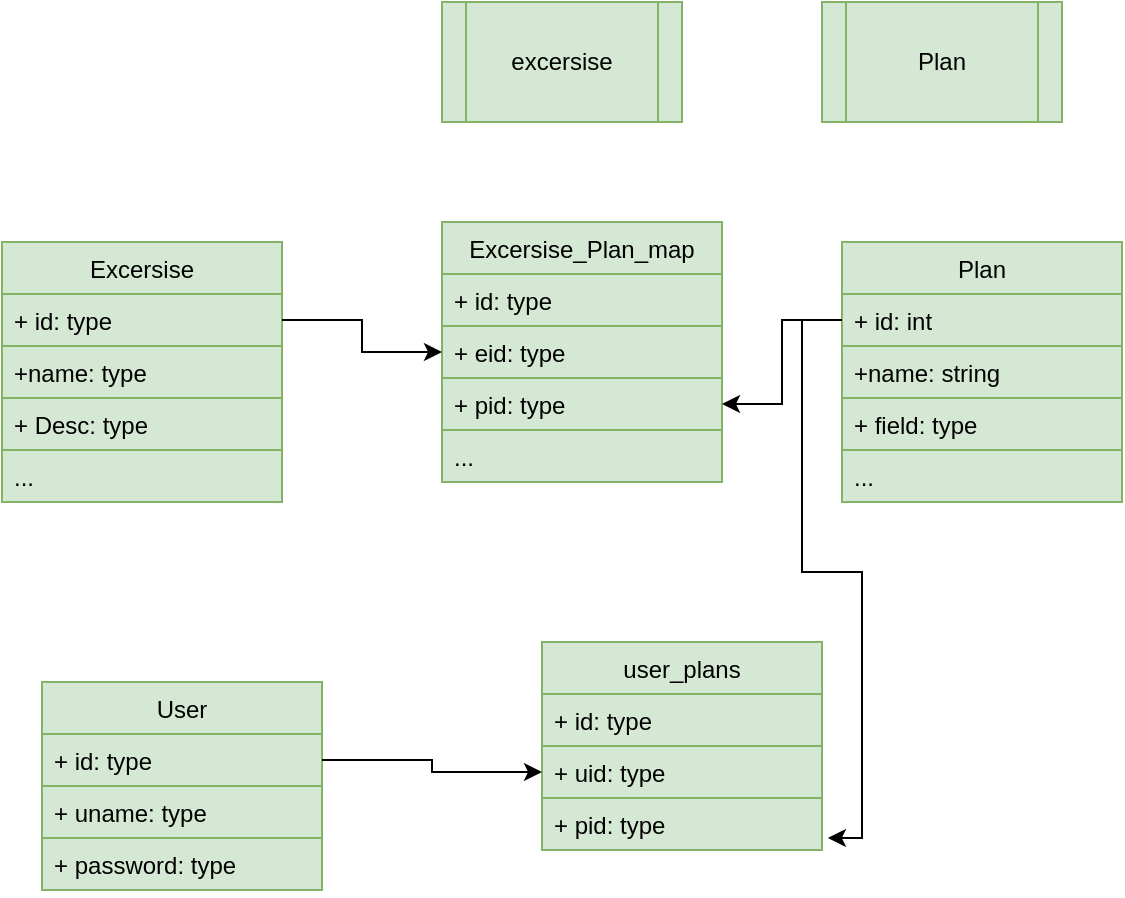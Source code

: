<mxfile version="13.9.9" type="device"><diagram id="SejSPcvv4DZ1Fva_RfQg" name="Page-1"><mxGraphModel dx="784" dy="850" grid="1" gridSize="10" guides="1" tooltips="1" connect="1" arrows="1" fold="1" page="1" pageScale="1" pageWidth="850" pageHeight="1100" math="0" shadow="0"><root><object label="" others="" id="0"><mxCell/></object><mxCell id="1" parent="0"/><mxCell id="g5gEZJd5ht9pKauu_oPM-3" value="excersise" style="shape=process;whiteSpace=wrap;html=1;backgroundOutline=1;fillColor=#d5e8d4;strokeColor=#82b366;" vertex="1" parent="1"><mxGeometry x="470" y="30" width="120" height="60" as="geometry"/></mxCell><mxCell id="g5gEZJd5ht9pKauu_oPM-4" value="Plan" style="shape=process;whiteSpace=wrap;html=1;backgroundOutline=1;fillColor=#d5e8d4;strokeColor=#82b366;" vertex="1" parent="1"><mxGeometry x="660" y="30" width="120" height="60" as="geometry"/></mxCell><mxCell id="g5gEZJd5ht9pKauu_oPM-6" value="Plan" style="swimlane;fontStyle=0;childLayout=stackLayout;horizontal=1;startSize=26;fillColor=#d5e8d4;horizontalStack=0;resizeParent=1;resizeParentMax=0;resizeLast=0;collapsible=1;marginBottom=0;strokeColor=#82b366;" vertex="1" parent="1"><mxGeometry x="670" y="150" width="140" height="104" as="geometry"/></mxCell><mxCell id="g5gEZJd5ht9pKauu_oPM-7" value="+ id: int" style="text;strokeColor=#82b366;fillColor=#d5e8d4;align=left;verticalAlign=top;spacingLeft=4;spacingRight=4;overflow=hidden;rotatable=0;points=[[0,0.5],[1,0.5]];portConstraint=eastwest;" vertex="1" parent="g5gEZJd5ht9pKauu_oPM-6"><mxGeometry y="26" width="140" height="26" as="geometry"/></mxCell><mxCell id="g5gEZJd5ht9pKauu_oPM-8" value="+name: string" style="text;strokeColor=#82b366;fillColor=#d5e8d4;align=left;verticalAlign=top;spacingLeft=4;spacingRight=4;overflow=hidden;rotatable=0;points=[[0,0.5],[1,0.5]];portConstraint=eastwest;" vertex="1" parent="g5gEZJd5ht9pKauu_oPM-6"><mxGeometry y="52" width="140" height="26" as="geometry"/></mxCell><mxCell id="g5gEZJd5ht9pKauu_oPM-9" value="+ field: type" style="text;strokeColor=#82b366;fillColor=#d5e8d4;align=left;verticalAlign=top;spacingLeft=4;spacingRight=4;overflow=hidden;rotatable=0;points=[[0,0.5],[1,0.5]];portConstraint=eastwest;" vertex="1" parent="g5gEZJd5ht9pKauu_oPM-6"><mxGeometry y="78" width="140" height="26" as="geometry"/></mxCell><mxCell id="g5gEZJd5ht9pKauu_oPM-10" value="Excersise" style="swimlane;fontStyle=0;childLayout=stackLayout;horizontal=1;startSize=26;fillColor=#d5e8d4;horizontalStack=0;resizeParent=1;resizeParentMax=0;resizeLast=0;collapsible=1;marginBottom=0;strokeColor=#82b366;" vertex="1" parent="1"><mxGeometry x="250" y="150" width="140" height="104" as="geometry"/></mxCell><mxCell id="g5gEZJd5ht9pKauu_oPM-11" value="+ id: type" style="text;strokeColor=#82b366;fillColor=#d5e8d4;align=left;verticalAlign=top;spacingLeft=4;spacingRight=4;overflow=hidden;rotatable=0;points=[[0,0.5],[1,0.5]];portConstraint=eastwest;" vertex="1" parent="g5gEZJd5ht9pKauu_oPM-10"><mxGeometry y="26" width="140" height="26" as="geometry"/></mxCell><mxCell id="g5gEZJd5ht9pKauu_oPM-12" value="+name: type" style="text;strokeColor=#82b366;fillColor=#d5e8d4;align=left;verticalAlign=top;spacingLeft=4;spacingRight=4;overflow=hidden;rotatable=0;points=[[0,0.5],[1,0.5]];portConstraint=eastwest;" vertex="1" parent="g5gEZJd5ht9pKauu_oPM-10"><mxGeometry y="52" width="140" height="26" as="geometry"/></mxCell><mxCell id="g5gEZJd5ht9pKauu_oPM-13" value="+ Desc: type" style="text;strokeColor=#82b366;fillColor=#d5e8d4;align=left;verticalAlign=top;spacingLeft=4;spacingRight=4;overflow=hidden;rotatable=0;points=[[0,0.5],[1,0.5]];portConstraint=eastwest;" vertex="1" parent="g5gEZJd5ht9pKauu_oPM-10"><mxGeometry y="78" width="140" height="26" as="geometry"/></mxCell><mxCell id="g5gEZJd5ht9pKauu_oPM-18" value="Excersise_Plan_map" style="swimlane;fontStyle=0;childLayout=stackLayout;horizontal=1;startSize=26;fillColor=#d5e8d4;horizontalStack=0;resizeParent=1;resizeParentMax=0;resizeLast=0;collapsible=1;marginBottom=0;strokeColor=#82b366;" vertex="1" parent="1"><mxGeometry x="470" y="140" width="140" height="104" as="geometry"/></mxCell><mxCell id="g5gEZJd5ht9pKauu_oPM-19" value="+ id: type" style="text;strokeColor=#82b366;fillColor=#d5e8d4;align=left;verticalAlign=top;spacingLeft=4;spacingRight=4;overflow=hidden;rotatable=0;points=[[0,0.5],[1,0.5]];portConstraint=eastwest;" vertex="1" parent="g5gEZJd5ht9pKauu_oPM-18"><mxGeometry y="26" width="140" height="26" as="geometry"/></mxCell><mxCell id="g5gEZJd5ht9pKauu_oPM-20" value="+ eid: type" style="text;strokeColor=#82b366;fillColor=#d5e8d4;align=left;verticalAlign=top;spacingLeft=4;spacingRight=4;overflow=hidden;rotatable=0;points=[[0,0.5],[1,0.5]];portConstraint=eastwest;" vertex="1" parent="g5gEZJd5ht9pKauu_oPM-18"><mxGeometry y="52" width="140" height="26" as="geometry"/></mxCell><mxCell id="g5gEZJd5ht9pKauu_oPM-21" value="+ pid: type" style="text;strokeColor=#82b366;fillColor=#d5e8d4;align=left;verticalAlign=top;spacingLeft=4;spacingRight=4;overflow=hidden;rotatable=0;points=[[0,0.5],[1,0.5]];portConstraint=eastwest;" vertex="1" parent="g5gEZJd5ht9pKauu_oPM-18"><mxGeometry y="78" width="140" height="26" as="geometry"/></mxCell><mxCell id="g5gEZJd5ht9pKauu_oPM-23" style="edgeStyle=orthogonalEdgeStyle;rounded=0;orthogonalLoop=1;jettySize=auto;html=1;exitX=1;exitY=0.5;exitDx=0;exitDy=0;entryX=0;entryY=0.5;entryDx=0;entryDy=0;" edge="1" parent="1" source="g5gEZJd5ht9pKauu_oPM-11" target="g5gEZJd5ht9pKauu_oPM-20"><mxGeometry relative="1" as="geometry"/></mxCell><mxCell id="g5gEZJd5ht9pKauu_oPM-26" style="edgeStyle=orthogonalEdgeStyle;rounded=0;orthogonalLoop=1;jettySize=auto;html=1;exitX=0;exitY=0.5;exitDx=0;exitDy=0;entryX=1;entryY=0.5;entryDx=0;entryDy=0;" edge="1" parent="1" source="g5gEZJd5ht9pKauu_oPM-7" target="g5gEZJd5ht9pKauu_oPM-21"><mxGeometry relative="1" as="geometry"/></mxCell><mxCell id="g5gEZJd5ht9pKauu_oPM-27" value="User" style="swimlane;fontStyle=0;childLayout=stackLayout;horizontal=1;startSize=26;fillColor=#d5e8d4;horizontalStack=0;resizeParent=1;resizeParentMax=0;resizeLast=0;collapsible=1;marginBottom=0;strokeColor=#82b366;" vertex="1" parent="1"><mxGeometry x="270" y="370" width="140" height="104" as="geometry"/></mxCell><mxCell id="g5gEZJd5ht9pKauu_oPM-28" value="+ id: type" style="text;strokeColor=#82b366;fillColor=#d5e8d4;align=left;verticalAlign=top;spacingLeft=4;spacingRight=4;overflow=hidden;rotatable=0;points=[[0,0.5],[1,0.5]];portConstraint=eastwest;" vertex="1" parent="g5gEZJd5ht9pKauu_oPM-27"><mxGeometry y="26" width="140" height="26" as="geometry"/></mxCell><mxCell id="g5gEZJd5ht9pKauu_oPM-29" value="+ uname: type" style="text;strokeColor=#82b366;fillColor=#d5e8d4;align=left;verticalAlign=top;spacingLeft=4;spacingRight=4;overflow=hidden;rotatable=0;points=[[0,0.5],[1,0.5]];portConstraint=eastwest;" vertex="1" parent="g5gEZJd5ht9pKauu_oPM-27"><mxGeometry y="52" width="140" height="26" as="geometry"/></mxCell><mxCell id="g5gEZJd5ht9pKauu_oPM-30" value="+ password: type" style="text;strokeColor=#82b366;fillColor=#d5e8d4;align=left;verticalAlign=top;spacingLeft=4;spacingRight=4;overflow=hidden;rotatable=0;points=[[0,0.5],[1,0.5]];portConstraint=eastwest;" vertex="1" parent="g5gEZJd5ht9pKauu_oPM-27"><mxGeometry y="78" width="140" height="26" as="geometry"/></mxCell><object label="user_plans" test="sds" id="g5gEZJd5ht9pKauu_oPM-31"><mxCell style="swimlane;fontStyle=0;childLayout=stackLayout;horizontal=1;startSize=26;fillColor=#d5e8d4;horizontalStack=0;resizeParent=1;resizeParentMax=0;resizeLast=0;collapsible=1;marginBottom=0;strokeColor=#82b366;" vertex="1" parent="1"><mxGeometry x="520" y="350" width="140" height="104" as="geometry"/></mxCell></object><mxCell id="g5gEZJd5ht9pKauu_oPM-32" value="+ id: type" style="text;strokeColor=#82b366;fillColor=#d5e8d4;align=left;verticalAlign=top;spacingLeft=4;spacingRight=4;overflow=hidden;rotatable=0;points=[[0,0.5],[1,0.5]];portConstraint=eastwest;" vertex="1" parent="g5gEZJd5ht9pKauu_oPM-31"><mxGeometry y="26" width="140" height="26" as="geometry"/></mxCell><mxCell id="g5gEZJd5ht9pKauu_oPM-33" value="+ uid: type" style="text;strokeColor=#82b366;fillColor=#d5e8d4;align=left;verticalAlign=top;spacingLeft=4;spacingRight=4;overflow=hidden;rotatable=0;points=[[0,0.5],[1,0.5]];portConstraint=eastwest;" vertex="1" parent="g5gEZJd5ht9pKauu_oPM-31"><mxGeometry y="52" width="140" height="26" as="geometry"/></mxCell><mxCell id="g5gEZJd5ht9pKauu_oPM-34" value="+ pid: type" style="text;strokeColor=#82b366;fillColor=#d5e8d4;align=left;verticalAlign=top;spacingLeft=4;spacingRight=4;overflow=hidden;rotatable=0;points=[[0,0.5],[1,0.5]];portConstraint=eastwest;" vertex="1" parent="g5gEZJd5ht9pKauu_oPM-31"><mxGeometry y="78" width="140" height="26" as="geometry"/></mxCell><mxCell id="g5gEZJd5ht9pKauu_oPM-35" style="edgeStyle=orthogonalEdgeStyle;rounded=0;orthogonalLoop=1;jettySize=auto;html=1;exitX=1;exitY=0.5;exitDx=0;exitDy=0;entryX=0;entryY=0.5;entryDx=0;entryDy=0;" edge="1" parent="1" source="g5gEZJd5ht9pKauu_oPM-28" target="g5gEZJd5ht9pKauu_oPM-33"><mxGeometry relative="1" as="geometry"/></mxCell><mxCell id="g5gEZJd5ht9pKauu_oPM-36" style="edgeStyle=orthogonalEdgeStyle;rounded=0;orthogonalLoop=1;jettySize=auto;html=1;exitX=0;exitY=0.5;exitDx=0;exitDy=0;entryX=1.021;entryY=0.769;entryDx=0;entryDy=0;entryPerimeter=0;" edge="1" parent="1" source="g5gEZJd5ht9pKauu_oPM-7" target="g5gEZJd5ht9pKauu_oPM-34"><mxGeometry relative="1" as="geometry"/></mxCell><mxCell id="g5gEZJd5ht9pKauu_oPM-38" value="..." style="text;strokeColor=#82b366;fillColor=#d5e8d4;align=left;verticalAlign=top;spacingLeft=4;spacingRight=4;overflow=hidden;rotatable=0;points=[[0,0.5],[1,0.5]];portConstraint=eastwest;" vertex="1" parent="1"><mxGeometry x="470" y="244" width="140" height="26" as="geometry"/></mxCell><mxCell id="g5gEZJd5ht9pKauu_oPM-39" value="..." style="text;strokeColor=#82b366;fillColor=#d5e8d4;align=left;verticalAlign=top;spacingLeft=4;spacingRight=4;overflow=hidden;rotatable=0;points=[[0,0.5],[1,0.5]];portConstraint=eastwest;" vertex="1" parent="1"><mxGeometry x="250" y="254" width="140" height="26" as="geometry"/></mxCell><mxCell id="g5gEZJd5ht9pKauu_oPM-40" value="..." style="text;strokeColor=#82b366;fillColor=#d5e8d4;align=left;verticalAlign=top;spacingLeft=4;spacingRight=4;overflow=hidden;rotatable=0;points=[[0,0.5],[1,0.5]];portConstraint=eastwest;" vertex="1" parent="1"><mxGeometry x="670" y="254" width="140" height="26" as="geometry"/></mxCell></root></mxGraphModel></diagram></mxfile>